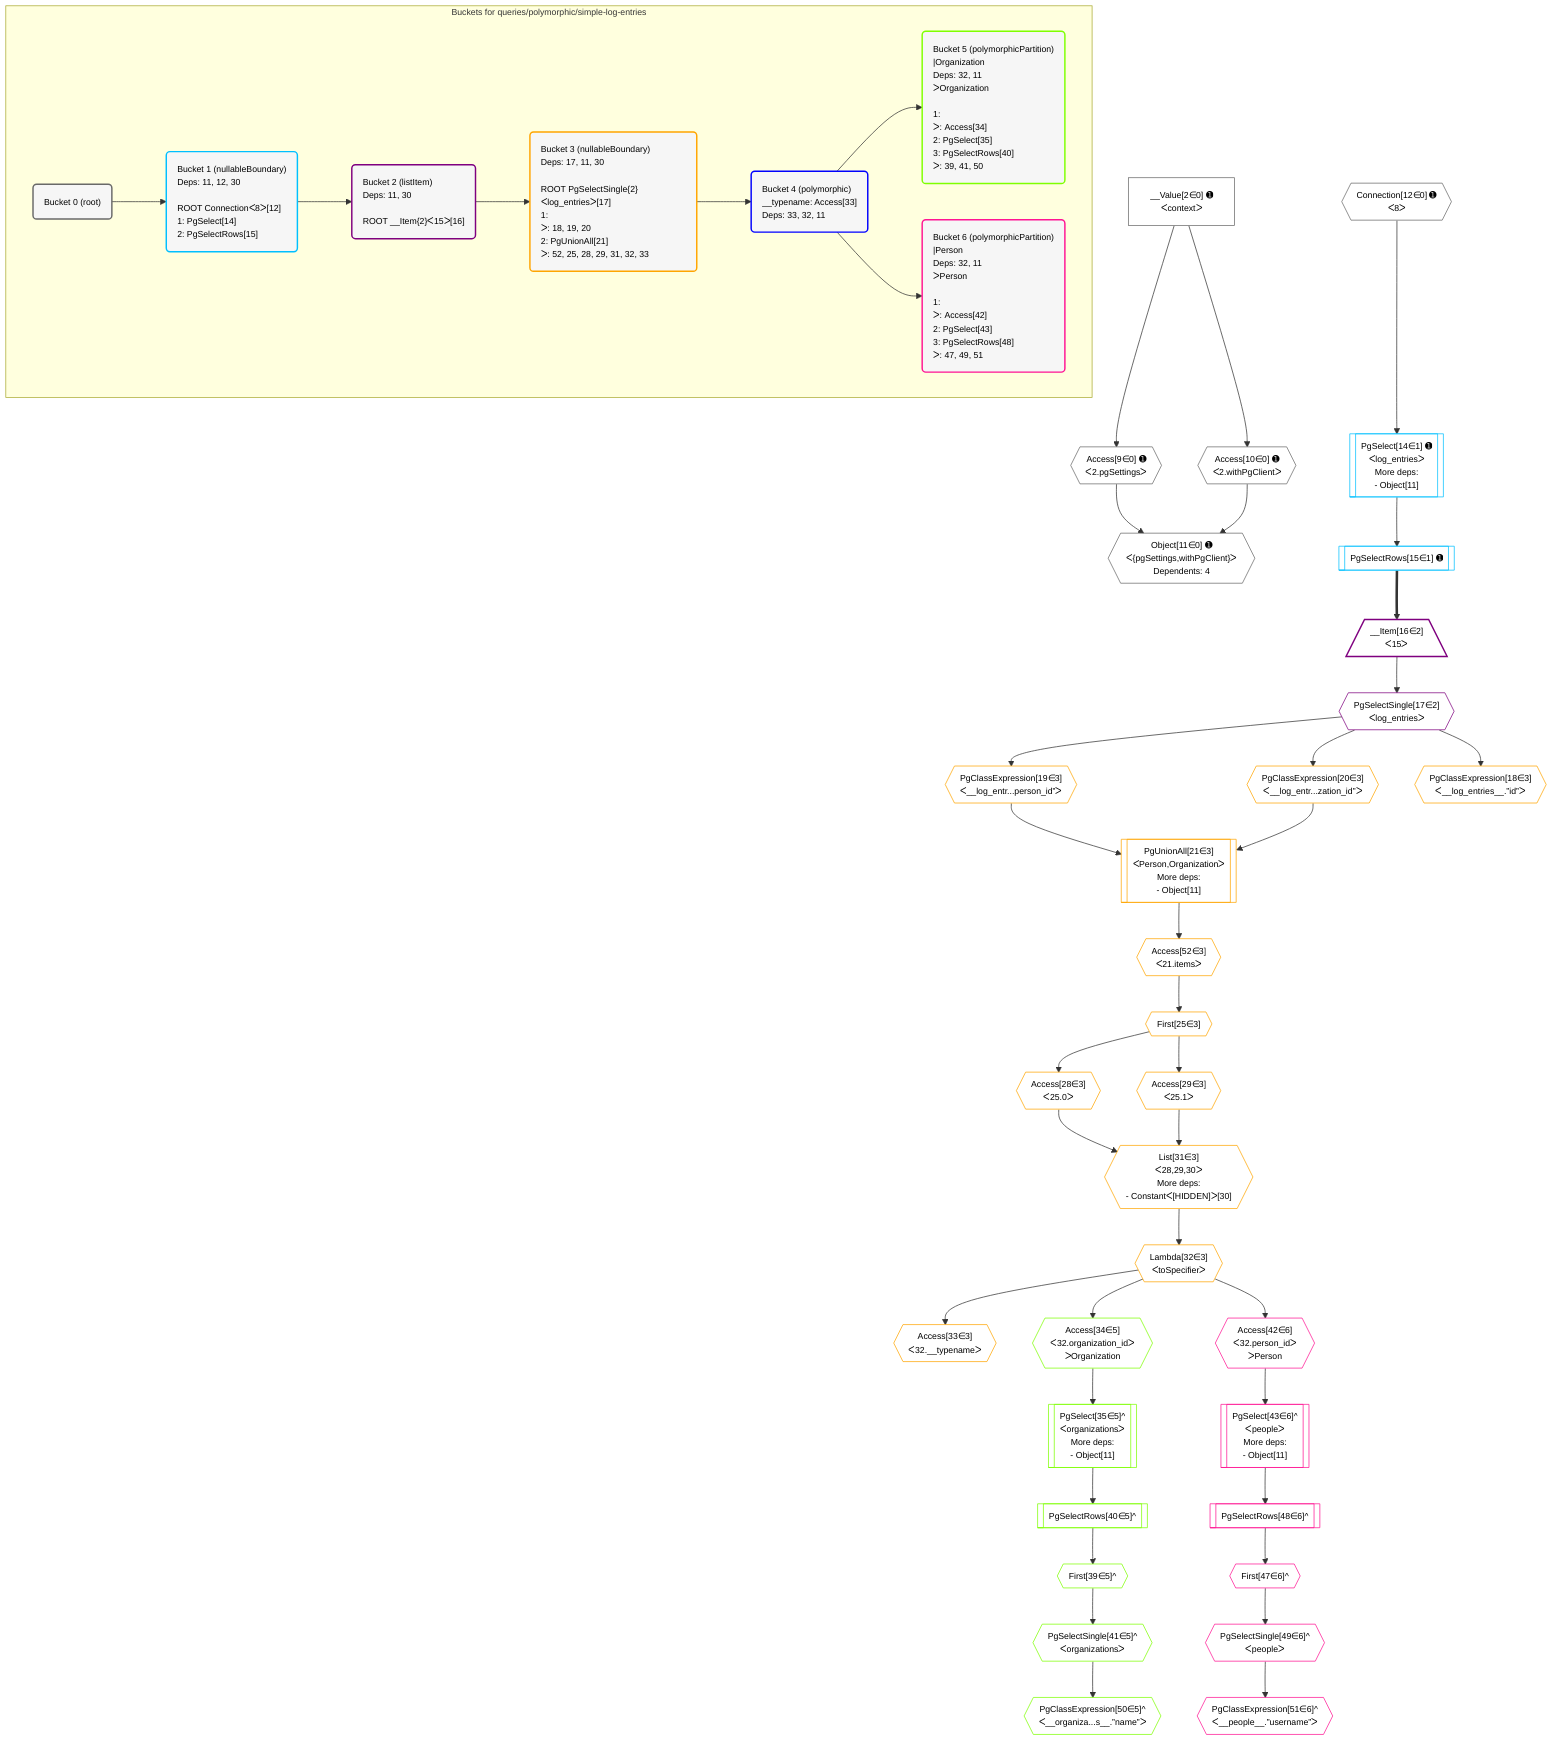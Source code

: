 %%{init: {'themeVariables': { 'fontSize': '12px'}}}%%
graph TD
    classDef path fill:#eee,stroke:#000,color:#000
    classDef plan fill:#fff,stroke-width:1px,color:#000
    classDef itemplan fill:#fff,stroke-width:2px,color:#000
    classDef unbatchedplan fill:#dff,stroke-width:1px,color:#000
    classDef sideeffectplan fill:#fcc,stroke-width:2px,color:#000
    classDef bucket fill:#f6f6f6,color:#000,stroke-width:2px,text-align:left

    subgraph "Buckets for queries/polymorphic/simple-log-entries"
    Bucket0("Bucket 0 (root)"):::bucket
    Bucket1("Bucket 1 (nullableBoundary)<br />Deps: 11, 12, 30<br /><br />ROOT Connectionᐸ8ᐳ[12]<br />1: PgSelect[14]<br />2: PgSelectRows[15]"):::bucket
    Bucket2("Bucket 2 (listItem)<br />Deps: 11, 30<br /><br />ROOT __Item{2}ᐸ15ᐳ[16]"):::bucket
    Bucket3("Bucket 3 (nullableBoundary)<br />Deps: 17, 11, 30<br /><br />ROOT PgSelectSingle{2}ᐸlog_entriesᐳ[17]<br />1: <br />ᐳ: 18, 19, 20<br />2: PgUnionAll[21]<br />ᐳ: 52, 25, 28, 29, 31, 32, 33"):::bucket
    Bucket4("Bucket 4 (polymorphic)<br />__typename: Access[33]<br />Deps: 33, 32, 11"):::bucket
    Bucket5("Bucket 5 (polymorphicPartition)<br />|Organization<br />Deps: 32, 11<br />ᐳOrganization<br /><br />1: <br />ᐳ: Access[34]<br />2: PgSelect[35]<br />3: PgSelectRows[40]<br />ᐳ: 39, 41, 50"):::bucket
    Bucket6("Bucket 6 (polymorphicPartition)<br />|Person<br />Deps: 32, 11<br />ᐳPerson<br /><br />1: <br />ᐳ: Access[42]<br />2: PgSelect[43]<br />3: PgSelectRows[48]<br />ᐳ: 47, 49, 51"):::bucket
    end
    Bucket0 --> Bucket1
    Bucket1 --> Bucket2
    Bucket2 --> Bucket3
    Bucket3 --> Bucket4
    Bucket4 --> Bucket5 & Bucket6

    %% plan dependencies
    Object11{{"Object[11∈0] ➊<br />ᐸ{pgSettings,withPgClient}ᐳ<br />Dependents: 4"}}:::plan
    Access9{{"Access[9∈0] ➊<br />ᐸ2.pgSettingsᐳ"}}:::plan
    Access10{{"Access[10∈0] ➊<br />ᐸ2.withPgClientᐳ"}}:::plan
    Access9 & Access10 --> Object11
    __Value2["__Value[2∈0] ➊<br />ᐸcontextᐳ"]:::plan
    __Value2 --> Access9
    __Value2 --> Access10
    Connection12{{"Connection[12∈0] ➊<br />ᐸ8ᐳ"}}:::plan
    PgSelect14[["PgSelect[14∈1] ➊<br />ᐸlog_entriesᐳ<br />More deps:<br />- Object[11]"]]:::plan
    Connection12 --> PgSelect14
    PgSelectRows15[["PgSelectRows[15∈1] ➊"]]:::plan
    PgSelect14 --> PgSelectRows15
    __Item16[/"__Item[16∈2]<br />ᐸ15ᐳ"\]:::itemplan
    PgSelectRows15 ==> __Item16
    PgSelectSingle17{{"PgSelectSingle[17∈2]<br />ᐸlog_entriesᐳ"}}:::plan
    __Item16 --> PgSelectSingle17
    PgUnionAll21[["PgUnionAll[21∈3]<br />ᐸPerson,Organizationᐳ<br />More deps:<br />- Object[11]"]]:::plan
    PgClassExpression19{{"PgClassExpression[19∈3]<br />ᐸ__log_entr...person_id”ᐳ"}}:::plan
    PgClassExpression20{{"PgClassExpression[20∈3]<br />ᐸ__log_entr...zation_id”ᐳ"}}:::plan
    PgClassExpression19 & PgClassExpression20 --> PgUnionAll21
    List31{{"List[31∈3]<br />ᐸ28,29,30ᐳ<br />More deps:<br />- Constantᐸ[HIDDEN]ᐳ[30]"}}:::plan
    Access28{{"Access[28∈3]<br />ᐸ25.0ᐳ"}}:::plan
    Access29{{"Access[29∈3]<br />ᐸ25.1ᐳ"}}:::plan
    Access28 & Access29 --> List31
    PgClassExpression18{{"PgClassExpression[18∈3]<br />ᐸ__log_entries__.”id”ᐳ"}}:::plan
    PgSelectSingle17 --> PgClassExpression18
    PgSelectSingle17 --> PgClassExpression19
    PgSelectSingle17 --> PgClassExpression20
    First25{{"First[25∈3]"}}:::plan
    Access52{{"Access[52∈3]<br />ᐸ21.itemsᐳ"}}:::plan
    Access52 --> First25
    First25 --> Access28
    First25 --> Access29
    Lambda32{{"Lambda[32∈3]<br />ᐸtoSpecifierᐳ"}}:::plan
    List31 --> Lambda32
    Access33{{"Access[33∈3]<br />ᐸ32.__typenameᐳ"}}:::plan
    Lambda32 --> Access33
    PgUnionAll21 --> Access52
    PgSelect35[["PgSelect[35∈5]^<br />ᐸorganizationsᐳ<br />More deps:<br />- Object[11]"]]:::plan
    Access34{{"Access[34∈5]<br />ᐸ32.organization_idᐳ<br />ᐳOrganization"}}:::plan
    Access34 --> PgSelect35
    Lambda32 --> Access34
    First39{{"First[39∈5]^"}}:::plan
    PgSelectRows40[["PgSelectRows[40∈5]^"]]:::plan
    PgSelectRows40 --> First39
    PgSelect35 --> PgSelectRows40
    PgSelectSingle41{{"PgSelectSingle[41∈5]^<br />ᐸorganizationsᐳ"}}:::plan
    First39 --> PgSelectSingle41
    PgClassExpression50{{"PgClassExpression[50∈5]^<br />ᐸ__organiza...s__.”name”ᐳ"}}:::plan
    PgSelectSingle41 --> PgClassExpression50
    PgSelect43[["PgSelect[43∈6]^<br />ᐸpeopleᐳ<br />More deps:<br />- Object[11]"]]:::plan
    Access42{{"Access[42∈6]<br />ᐸ32.person_idᐳ<br />ᐳPerson"}}:::plan
    Access42 --> PgSelect43
    Lambda32 --> Access42
    First47{{"First[47∈6]^"}}:::plan
    PgSelectRows48[["PgSelectRows[48∈6]^"]]:::plan
    PgSelectRows48 --> First47
    PgSelect43 --> PgSelectRows48
    PgSelectSingle49{{"PgSelectSingle[49∈6]^<br />ᐸpeopleᐳ"}}:::plan
    First47 --> PgSelectSingle49
    PgClassExpression51{{"PgClassExpression[51∈6]^<br />ᐸ__people__.”username”ᐳ"}}:::plan
    PgSelectSingle49 --> PgClassExpression51

    %% define steps
    classDef bucket0 stroke:#696969
    class Bucket0,__Value2,Access9,Access10,Object11,Connection12 bucket0
    classDef bucket1 stroke:#00bfff
    class Bucket1,PgSelect14,PgSelectRows15 bucket1
    classDef bucket2 stroke:#7f007f
    class Bucket2,__Item16,PgSelectSingle17 bucket2
    classDef bucket3 stroke:#ffa500
    class Bucket3,PgClassExpression18,PgClassExpression19,PgClassExpression20,PgUnionAll21,First25,Access28,Access29,List31,Lambda32,Access33,Access52 bucket3
    classDef bucket4 stroke:#0000ff
    class Bucket4 bucket4
    classDef bucket5 stroke:#7fff00
    class Bucket5,Access34,PgSelect35,First39,PgSelectRows40,PgSelectSingle41,PgClassExpression50 bucket5
    classDef bucket6 stroke:#ff1493
    class Bucket6,Access42,PgSelect43,First47,PgSelectRows48,PgSelectSingle49,PgClassExpression51 bucket6